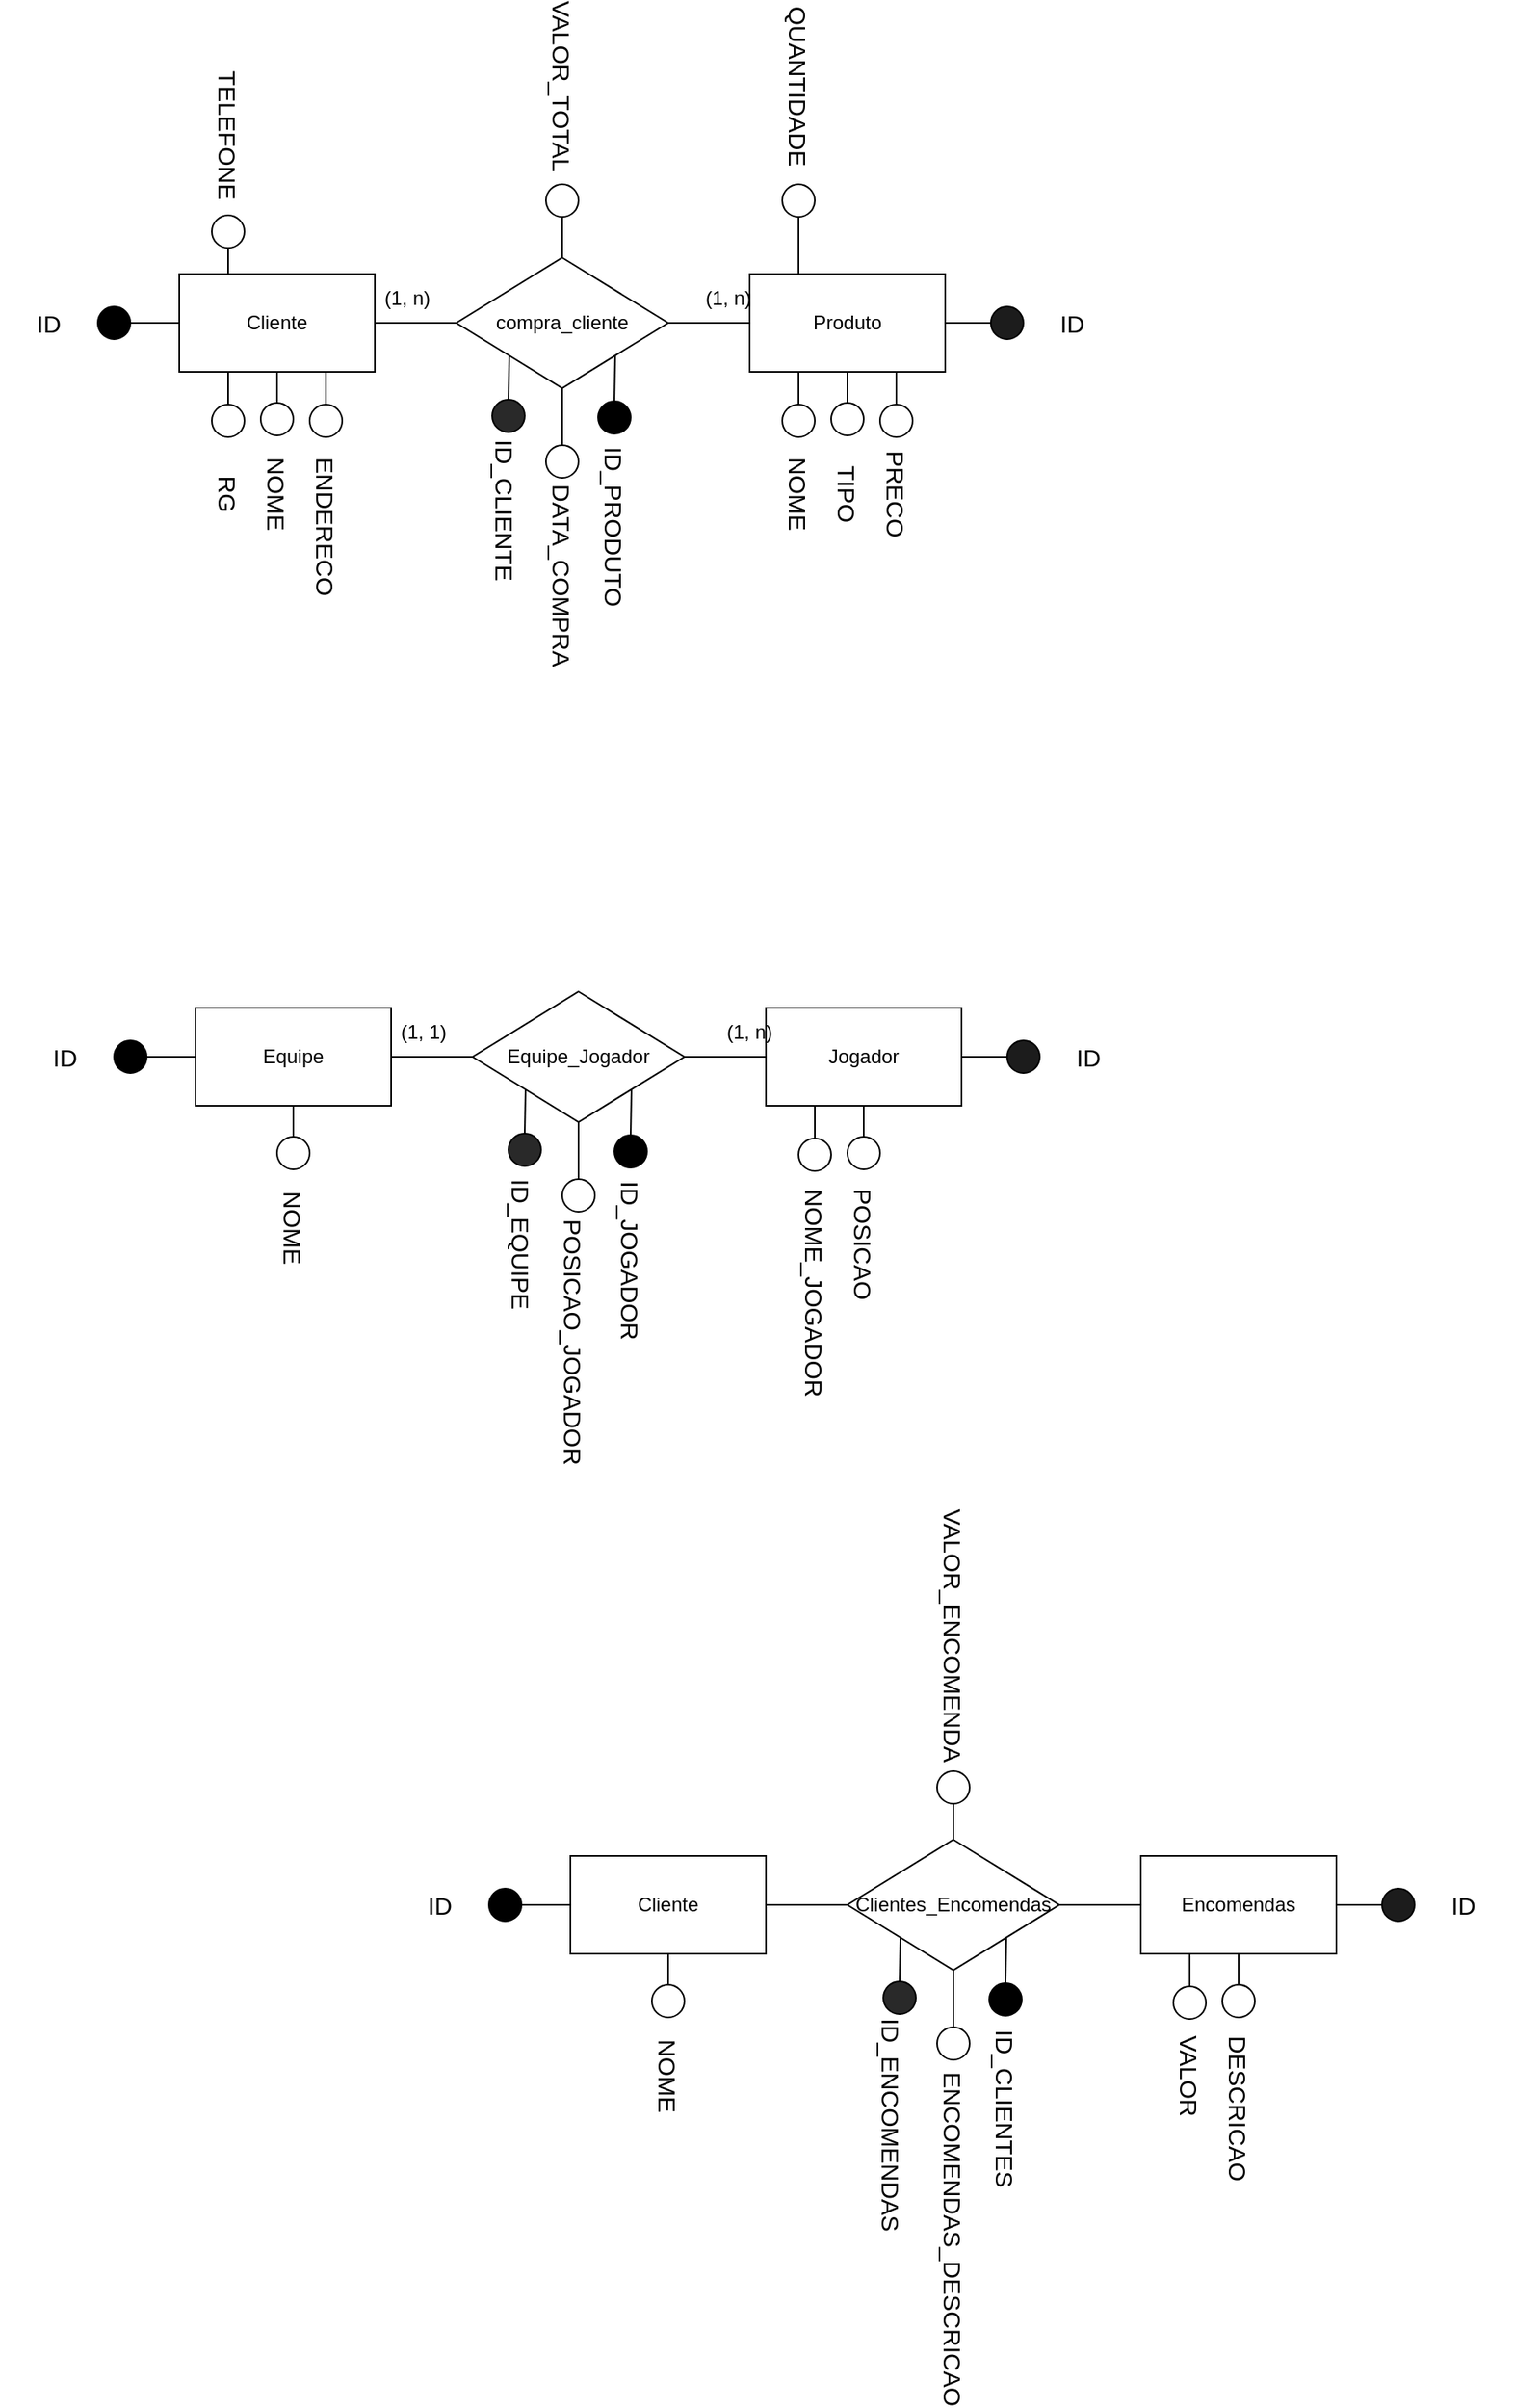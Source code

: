 <mxfile version="21.3.2" type="github">
  <diagram name="Page-1" id="edf60f1a-56cd-e834-aa8a-f176f3a09ee4">
    <mxGraphModel dx="996" dy="573" grid="1" gridSize="10" guides="1" tooltips="1" connect="1" arrows="1" fold="1" page="1" pageScale="1" pageWidth="1100" pageHeight="850" background="none" math="0" shadow="0">
      <root>
        <mxCell id="0" />
        <mxCell id="1" parent="0" />
        <mxCell id="YEpYSSB_-svyk_Qv8R9q-1" value="Cliente" style="rounded=0;whiteSpace=wrap;html=1;" vertex="1" parent="1">
          <mxGeometry x="190" y="300" width="120" height="60" as="geometry" />
        </mxCell>
        <mxCell id="YEpYSSB_-svyk_Qv8R9q-3" value="" style="endArrow=none;html=1;rounded=0;entryX=0.25;entryY=1;entryDx=0;entryDy=0;exitX=0.5;exitY=0;exitDx=0;exitDy=0;" edge="1" parent="1" source="YEpYSSB_-svyk_Qv8R9q-7" target="YEpYSSB_-svyk_Qv8R9q-1">
          <mxGeometry width="50" height="50" relative="1" as="geometry">
            <mxPoint x="220" y="380" as="sourcePoint" />
            <mxPoint x="290" y="430" as="targetPoint" />
          </mxGeometry>
        </mxCell>
        <mxCell id="YEpYSSB_-svyk_Qv8R9q-4" value="" style="endArrow=none;html=1;rounded=0;entryX=0.5;entryY=1;entryDx=0;entryDy=0;exitX=0.5;exitY=0;exitDx=0;exitDy=0;" edge="1" parent="1" source="YEpYSSB_-svyk_Qv8R9q-5" target="YEpYSSB_-svyk_Qv8R9q-1">
          <mxGeometry width="50" height="50" relative="1" as="geometry">
            <mxPoint x="250" y="390" as="sourcePoint" />
            <mxPoint x="330" y="410" as="targetPoint" />
          </mxGeometry>
        </mxCell>
        <mxCell id="YEpYSSB_-svyk_Qv8R9q-5" value="" style="ellipse;whiteSpace=wrap;html=1;aspect=fixed;" vertex="1" parent="1">
          <mxGeometry x="240" y="379" width="20" height="20" as="geometry" />
        </mxCell>
        <mxCell id="YEpYSSB_-svyk_Qv8R9q-7" value="" style="ellipse;whiteSpace=wrap;html=1;aspect=fixed;" vertex="1" parent="1">
          <mxGeometry x="210" y="380" width="20" height="20" as="geometry" />
        </mxCell>
        <mxCell id="YEpYSSB_-svyk_Qv8R9q-8" value="" style="ellipse;whiteSpace=wrap;html=1;aspect=fixed;" vertex="1" parent="1">
          <mxGeometry x="270" y="380" width="20" height="20" as="geometry" />
        </mxCell>
        <mxCell id="YEpYSSB_-svyk_Qv8R9q-11" value="" style="endArrow=none;html=1;rounded=0;exitX=0.5;exitY=0;exitDx=0;exitDy=0;entryX=0.75;entryY=1;entryDx=0;entryDy=0;" edge="1" parent="1" source="YEpYSSB_-svyk_Qv8R9q-8" target="YEpYSSB_-svyk_Qv8R9q-1">
          <mxGeometry width="50" height="50" relative="1" as="geometry">
            <mxPoint x="340" y="440" as="sourcePoint" />
            <mxPoint x="390" y="390" as="targetPoint" />
          </mxGeometry>
        </mxCell>
        <mxCell id="YEpYSSB_-svyk_Qv8R9q-12" value="" style="ellipse;whiteSpace=wrap;html=1;aspect=fixed;fillColor=#000000;" vertex="1" parent="1">
          <mxGeometry x="140" y="320" width="20" height="20" as="geometry" />
        </mxCell>
        <mxCell id="YEpYSSB_-svyk_Qv8R9q-13" value="" style="endArrow=none;html=1;rounded=0;entryX=1;entryY=0.5;entryDx=0;entryDy=0;exitX=0;exitY=0.5;exitDx=0;exitDy=0;" edge="1" parent="1" source="YEpYSSB_-svyk_Qv8R9q-1" target="YEpYSSB_-svyk_Qv8R9q-12">
          <mxGeometry width="50" height="50" relative="1" as="geometry">
            <mxPoint x="110" y="400" as="sourcePoint" />
            <mxPoint x="160" y="350" as="targetPoint" />
          </mxGeometry>
        </mxCell>
        <mxCell id="YEpYSSB_-svyk_Qv8R9q-14" value="compra_cliente" style="rhombus;whiteSpace=wrap;html=1;" vertex="1" parent="1">
          <mxGeometry x="360" y="290" width="130" height="80" as="geometry" />
        </mxCell>
        <mxCell id="YEpYSSB_-svyk_Qv8R9q-15" value="" style="ellipse;whiteSpace=wrap;html=1;aspect=fixed;fillColor=#292929;" vertex="1" parent="1">
          <mxGeometry x="382" y="377" width="20" height="20" as="geometry" />
        </mxCell>
        <mxCell id="YEpYSSB_-svyk_Qv8R9q-16" value="" style="endArrow=none;html=1;rounded=0;entryX=0;entryY=1;entryDx=0;entryDy=0;exitX=0.5;exitY=0;exitDx=0;exitDy=0;" edge="1" parent="1" source="YEpYSSB_-svyk_Qv8R9q-15" target="YEpYSSB_-svyk_Qv8R9q-14">
          <mxGeometry width="50" height="50" relative="1" as="geometry">
            <mxPoint x="330" y="510" as="sourcePoint" />
            <mxPoint x="380" y="460" as="targetPoint" />
          </mxGeometry>
        </mxCell>
        <mxCell id="YEpYSSB_-svyk_Qv8R9q-17" value="" style="ellipse;whiteSpace=wrap;html=1;aspect=fixed;fillColor=#000000;" vertex="1" parent="1">
          <mxGeometry x="447" y="378" width="20" height="20" as="geometry" />
        </mxCell>
        <mxCell id="YEpYSSB_-svyk_Qv8R9q-18" value="" style="endArrow=none;html=1;rounded=0;exitX=0.5;exitY=0;exitDx=0;exitDy=0;entryX=1;entryY=1;entryDx=0;entryDy=0;" edge="1" parent="1" source="YEpYSSB_-svyk_Qv8R9q-17" target="YEpYSSB_-svyk_Qv8R9q-14">
          <mxGeometry width="50" height="50" relative="1" as="geometry">
            <mxPoint x="500" y="400" as="sourcePoint" />
            <mxPoint x="550" y="350" as="targetPoint" />
          </mxGeometry>
        </mxCell>
        <mxCell id="YEpYSSB_-svyk_Qv8R9q-19" value="Produto" style="rounded=0;whiteSpace=wrap;html=1;" vertex="1" parent="1">
          <mxGeometry x="540" y="300" width="120" height="60" as="geometry" />
        </mxCell>
        <mxCell id="YEpYSSB_-svyk_Qv8R9q-20" value="" style="endArrow=none;html=1;rounded=0;entryX=0.25;entryY=1;entryDx=0;entryDy=0;exitX=0.5;exitY=0;exitDx=0;exitDy=0;" edge="1" parent="1" source="YEpYSSB_-svyk_Qv8R9q-23" target="YEpYSSB_-svyk_Qv8R9q-19">
          <mxGeometry width="50" height="50" relative="1" as="geometry">
            <mxPoint x="570" y="380" as="sourcePoint" />
            <mxPoint x="640" y="430" as="targetPoint" />
          </mxGeometry>
        </mxCell>
        <mxCell id="YEpYSSB_-svyk_Qv8R9q-21" value="" style="endArrow=none;html=1;rounded=0;entryX=0.5;entryY=1;entryDx=0;entryDy=0;exitX=0.5;exitY=0;exitDx=0;exitDy=0;" edge="1" parent="1" source="YEpYSSB_-svyk_Qv8R9q-22" target="YEpYSSB_-svyk_Qv8R9q-19">
          <mxGeometry width="50" height="50" relative="1" as="geometry">
            <mxPoint x="600" y="390" as="sourcePoint" />
            <mxPoint x="680" y="410" as="targetPoint" />
          </mxGeometry>
        </mxCell>
        <mxCell id="YEpYSSB_-svyk_Qv8R9q-22" value="" style="ellipse;whiteSpace=wrap;html=1;aspect=fixed;" vertex="1" parent="1">
          <mxGeometry x="590" y="379" width="20" height="20" as="geometry" />
        </mxCell>
        <mxCell id="YEpYSSB_-svyk_Qv8R9q-23" value="" style="ellipse;whiteSpace=wrap;html=1;aspect=fixed;" vertex="1" parent="1">
          <mxGeometry x="560" y="380" width="20" height="20" as="geometry" />
        </mxCell>
        <mxCell id="YEpYSSB_-svyk_Qv8R9q-24" value="" style="ellipse;whiteSpace=wrap;html=1;aspect=fixed;" vertex="1" parent="1">
          <mxGeometry x="620" y="380" width="20" height="20" as="geometry" />
        </mxCell>
        <mxCell id="YEpYSSB_-svyk_Qv8R9q-25" value="" style="endArrow=none;html=1;rounded=0;exitX=0.5;exitY=0;exitDx=0;exitDy=0;entryX=0.75;entryY=1;entryDx=0;entryDy=0;" edge="1" parent="1" source="YEpYSSB_-svyk_Qv8R9q-24" target="YEpYSSB_-svyk_Qv8R9q-19">
          <mxGeometry width="50" height="50" relative="1" as="geometry">
            <mxPoint x="690" y="440" as="sourcePoint" />
            <mxPoint x="740" y="390" as="targetPoint" />
          </mxGeometry>
        </mxCell>
        <mxCell id="YEpYSSB_-svyk_Qv8R9q-26" value="" style="ellipse;whiteSpace=wrap;html=1;aspect=fixed;fillColor=#1C1C1C;" vertex="1" parent="1">
          <mxGeometry x="688" y="320" width="20" height="20" as="geometry" />
        </mxCell>
        <mxCell id="YEpYSSB_-svyk_Qv8R9q-27" value="" style="endArrow=none;html=1;rounded=0;entryX=0;entryY=0.5;entryDx=0;entryDy=0;exitX=1;exitY=0.5;exitDx=0;exitDy=0;" edge="1" parent="1" source="YEpYSSB_-svyk_Qv8R9q-19" target="YEpYSSB_-svyk_Qv8R9q-26">
          <mxGeometry width="50" height="50" relative="1" as="geometry">
            <mxPoint x="660" y="430" as="sourcePoint" />
            <mxPoint x="710" y="380" as="targetPoint" />
          </mxGeometry>
        </mxCell>
        <mxCell id="YEpYSSB_-svyk_Qv8R9q-28" value="" style="endArrow=none;html=1;rounded=0;exitX=1;exitY=0.5;exitDx=0;exitDy=0;entryX=0;entryY=0.5;entryDx=0;entryDy=0;" edge="1" parent="1" source="YEpYSSB_-svyk_Qv8R9q-1" target="YEpYSSB_-svyk_Qv8R9q-14">
          <mxGeometry width="50" height="50" relative="1" as="geometry">
            <mxPoint x="250" y="470" as="sourcePoint" />
            <mxPoint x="300" y="420" as="targetPoint" />
          </mxGeometry>
        </mxCell>
        <mxCell id="YEpYSSB_-svyk_Qv8R9q-29" value="" style="endArrow=none;html=1;rounded=0;exitX=1;exitY=0.5;exitDx=0;exitDy=0;entryX=0;entryY=0.5;entryDx=0;entryDy=0;" edge="1" parent="1" source="YEpYSSB_-svyk_Qv8R9q-14" target="YEpYSSB_-svyk_Qv8R9q-19">
          <mxGeometry width="50" height="50" relative="1" as="geometry">
            <mxPoint x="470" y="500" as="sourcePoint" />
            <mxPoint x="520" y="450" as="targetPoint" />
          </mxGeometry>
        </mxCell>
        <mxCell id="YEpYSSB_-svyk_Qv8R9q-30" value="&lt;font style=&quot;font-size: 15px;&quot;&gt;ID&lt;/font&gt;" style="text;html=1;strokeColor=none;fillColor=none;align=center;verticalAlign=middle;whiteSpace=wrap;rounded=0;" vertex="1" parent="1">
          <mxGeometry x="80" y="315" width="60" height="30" as="geometry" />
        </mxCell>
        <mxCell id="YEpYSSB_-svyk_Qv8R9q-31" value="&lt;font style=&quot;font-size: 15px;&quot;&gt;ID&lt;/font&gt;" style="text;html=1;strokeColor=none;fillColor=none;align=center;verticalAlign=middle;whiteSpace=wrap;rounded=0;" vertex="1" parent="1">
          <mxGeometry x="708" y="315" width="60" height="30" as="geometry" />
        </mxCell>
        <mxCell id="YEpYSSB_-svyk_Qv8R9q-32" value="&lt;span style=&quot;font-size: 15px;&quot;&gt;RG&lt;/span&gt;" style="text;html=1;strokeColor=none;fillColor=none;align=center;verticalAlign=middle;whiteSpace=wrap;rounded=0;rotation=90;" vertex="1" parent="1">
          <mxGeometry x="190" y="420" width="60" height="30" as="geometry" />
        </mxCell>
        <mxCell id="YEpYSSB_-svyk_Qv8R9q-33" value="&lt;span style=&quot;font-size: 15px;&quot;&gt;NOME&lt;/span&gt;" style="text;html=1;strokeColor=none;fillColor=none;align=center;verticalAlign=middle;whiteSpace=wrap;rounded=0;rotation=90;" vertex="1" parent="1">
          <mxGeometry x="220" y="420" width="60" height="30" as="geometry" />
        </mxCell>
        <mxCell id="YEpYSSB_-svyk_Qv8R9q-34" value="&lt;span style=&quot;font-size: 15px;&quot;&gt;ENDERECO&lt;/span&gt;" style="text;html=1;strokeColor=none;fillColor=none;align=center;verticalAlign=middle;whiteSpace=wrap;rounded=0;rotation=90;" vertex="1" parent="1">
          <mxGeometry x="250" y="440" width="60" height="30" as="geometry" />
        </mxCell>
        <mxCell id="YEpYSSB_-svyk_Qv8R9q-35" value="" style="ellipse;whiteSpace=wrap;html=1;aspect=fixed;" vertex="1" parent="1">
          <mxGeometry x="210" y="264" width="20" height="20" as="geometry" />
        </mxCell>
        <mxCell id="YEpYSSB_-svyk_Qv8R9q-36" value="" style="endArrow=none;html=1;rounded=0;entryX=0.5;entryY=1;entryDx=0;entryDy=0;exitX=0.25;exitY=0;exitDx=0;exitDy=0;" edge="1" parent="1" source="YEpYSSB_-svyk_Qv8R9q-1" target="YEpYSSB_-svyk_Qv8R9q-35">
          <mxGeometry width="50" height="50" relative="1" as="geometry">
            <mxPoint x="80" y="270" as="sourcePoint" />
            <mxPoint x="130" y="220" as="targetPoint" />
          </mxGeometry>
        </mxCell>
        <mxCell id="YEpYSSB_-svyk_Qv8R9q-38" value="&lt;span style=&quot;font-size: 15px;&quot;&gt;TELEFONE&lt;/span&gt;" style="text;html=1;strokeColor=none;fillColor=none;align=center;verticalAlign=middle;whiteSpace=wrap;rounded=0;rotation=90;" vertex="1" parent="1">
          <mxGeometry x="190" y="200" width="60" height="30" as="geometry" />
        </mxCell>
        <mxCell id="YEpYSSB_-svyk_Qv8R9q-39" value="" style="ellipse;whiteSpace=wrap;html=1;aspect=fixed;" vertex="1" parent="1">
          <mxGeometry x="415" y="405" width="20" height="20" as="geometry" />
        </mxCell>
        <mxCell id="YEpYSSB_-svyk_Qv8R9q-40" value="" style="endArrow=none;html=1;rounded=0;entryX=0.5;entryY=1;entryDx=0;entryDy=0;exitX=0.5;exitY=0;exitDx=0;exitDy=0;" edge="1" parent="1" source="YEpYSSB_-svyk_Qv8R9q-39" target="YEpYSSB_-svyk_Qv8R9q-14">
          <mxGeometry width="50" height="50" relative="1" as="geometry">
            <mxPoint x="430" y="530" as="sourcePoint" />
            <mxPoint x="480" y="480" as="targetPoint" />
          </mxGeometry>
        </mxCell>
        <mxCell id="YEpYSSB_-svyk_Qv8R9q-41" value="&lt;span style=&quot;font-size: 15px;&quot;&gt;ID_CLIENTE&lt;/span&gt;" style="text;html=1;strokeColor=none;fillColor=none;align=center;verticalAlign=middle;whiteSpace=wrap;rounded=0;rotation=90;" vertex="1" parent="1">
          <mxGeometry x="360" y="430" width="60" height="30" as="geometry" />
        </mxCell>
        <mxCell id="YEpYSSB_-svyk_Qv8R9q-42" value="&lt;span style=&quot;font-size: 15px;&quot;&gt;ID_PRODUTO&lt;/span&gt;" style="text;html=1;strokeColor=none;fillColor=none;align=center;verticalAlign=middle;whiteSpace=wrap;rounded=0;rotation=90;" vertex="1" parent="1">
          <mxGeometry x="427" y="440" width="60" height="30" as="geometry" />
        </mxCell>
        <mxCell id="YEpYSSB_-svyk_Qv8R9q-43" value="&lt;span style=&quot;font-size: 15px;&quot;&gt;DATA_COMPRA&lt;/span&gt;" style="text;html=1;strokeColor=none;fillColor=none;align=center;verticalAlign=middle;whiteSpace=wrap;rounded=0;rotation=90;" vertex="1" parent="1">
          <mxGeometry x="395" y="470" width="60" height="30" as="geometry" />
        </mxCell>
        <mxCell id="YEpYSSB_-svyk_Qv8R9q-44" value="" style="ellipse;whiteSpace=wrap;html=1;aspect=fixed;" vertex="1" parent="1">
          <mxGeometry x="415" y="245" width="20" height="20" as="geometry" />
        </mxCell>
        <mxCell id="YEpYSSB_-svyk_Qv8R9q-45" value="" style="endArrow=none;html=1;rounded=0;entryX=0.5;entryY=1;entryDx=0;entryDy=0;exitX=0.5;exitY=0;exitDx=0;exitDy=0;" edge="1" parent="1" source="YEpYSSB_-svyk_Qv8R9q-14" target="YEpYSSB_-svyk_Qv8R9q-44">
          <mxGeometry width="50" height="50" relative="1" as="geometry">
            <mxPoint x="390" y="140" as="sourcePoint" />
            <mxPoint x="440" y="90" as="targetPoint" />
          </mxGeometry>
        </mxCell>
        <mxCell id="YEpYSSB_-svyk_Qv8R9q-46" value="&lt;span style=&quot;font-size: 15px;&quot;&gt;VALOR_TOTAL&lt;/span&gt;" style="text;html=1;strokeColor=none;fillColor=none;align=center;verticalAlign=middle;whiteSpace=wrap;rounded=0;rotation=90;" vertex="1" parent="1">
          <mxGeometry x="395" y="170" width="60" height="30" as="geometry" />
        </mxCell>
        <mxCell id="YEpYSSB_-svyk_Qv8R9q-47" value="&lt;span style=&quot;font-size: 15px;&quot;&gt;NOME&lt;/span&gt;" style="text;html=1;strokeColor=none;fillColor=none;align=center;verticalAlign=middle;whiteSpace=wrap;rounded=0;rotation=90;" vertex="1" parent="1">
          <mxGeometry x="540" y="420" width="60" height="30" as="geometry" />
        </mxCell>
        <mxCell id="YEpYSSB_-svyk_Qv8R9q-48" value="&lt;span style=&quot;font-size: 15px;&quot;&gt;TIPO&lt;/span&gt;" style="text;html=1;strokeColor=none;fillColor=none;align=center;verticalAlign=middle;whiteSpace=wrap;rounded=0;rotation=90;" vertex="1" parent="1">
          <mxGeometry x="570" y="420" width="60" height="30" as="geometry" />
        </mxCell>
        <mxCell id="YEpYSSB_-svyk_Qv8R9q-49" value="&lt;span style=&quot;font-size: 15px;&quot;&gt;PRECO&lt;/span&gt;" style="text;html=1;strokeColor=none;fillColor=none;align=center;verticalAlign=middle;whiteSpace=wrap;rounded=0;rotation=90;" vertex="1" parent="1">
          <mxGeometry x="600" y="420" width="60" height="30" as="geometry" />
        </mxCell>
        <mxCell id="YEpYSSB_-svyk_Qv8R9q-50" value="" style="ellipse;whiteSpace=wrap;html=1;aspect=fixed;" vertex="1" parent="1">
          <mxGeometry x="560" y="245" width="20" height="20" as="geometry" />
        </mxCell>
        <mxCell id="YEpYSSB_-svyk_Qv8R9q-51" value="&lt;span style=&quot;font-size: 15px;&quot;&gt;QUANTIDADE&lt;/span&gt;" style="text;html=1;strokeColor=none;fillColor=none;align=center;verticalAlign=middle;whiteSpace=wrap;rounded=0;rotation=90;" vertex="1" parent="1">
          <mxGeometry x="540" y="170" width="60" height="30" as="geometry" />
        </mxCell>
        <mxCell id="YEpYSSB_-svyk_Qv8R9q-52" value="" style="endArrow=none;html=1;rounded=0;entryX=0.5;entryY=1;entryDx=0;entryDy=0;exitX=0.25;exitY=0;exitDx=0;exitDy=0;" edge="1" parent="1" source="YEpYSSB_-svyk_Qv8R9q-19" target="YEpYSSB_-svyk_Qv8R9q-50">
          <mxGeometry width="50" height="50" relative="1" as="geometry">
            <mxPoint x="620" y="290" as="sourcePoint" />
            <mxPoint x="670" y="240" as="targetPoint" />
          </mxGeometry>
        </mxCell>
        <mxCell id="YEpYSSB_-svyk_Qv8R9q-53" value="Equipe" style="rounded=0;whiteSpace=wrap;html=1;" vertex="1" parent="1">
          <mxGeometry x="200" y="750" width="120" height="60" as="geometry" />
        </mxCell>
        <mxCell id="YEpYSSB_-svyk_Qv8R9q-55" value="" style="endArrow=none;html=1;rounded=0;entryX=0.5;entryY=1;entryDx=0;entryDy=0;exitX=0.5;exitY=0;exitDx=0;exitDy=0;" edge="1" parent="1" source="YEpYSSB_-svyk_Qv8R9q-56" target="YEpYSSB_-svyk_Qv8R9q-53">
          <mxGeometry width="50" height="50" relative="1" as="geometry">
            <mxPoint x="260" y="840" as="sourcePoint" />
            <mxPoint x="340" y="860" as="targetPoint" />
          </mxGeometry>
        </mxCell>
        <mxCell id="YEpYSSB_-svyk_Qv8R9q-56" value="" style="ellipse;whiteSpace=wrap;html=1;aspect=fixed;" vertex="1" parent="1">
          <mxGeometry x="250" y="829" width="20" height="20" as="geometry" />
        </mxCell>
        <mxCell id="YEpYSSB_-svyk_Qv8R9q-60" value="" style="ellipse;whiteSpace=wrap;html=1;aspect=fixed;fillColor=#000000;" vertex="1" parent="1">
          <mxGeometry x="150" y="770" width="20" height="20" as="geometry" />
        </mxCell>
        <mxCell id="YEpYSSB_-svyk_Qv8R9q-61" value="" style="endArrow=none;html=1;rounded=0;entryX=1;entryY=0.5;entryDx=0;entryDy=0;exitX=0;exitY=0.5;exitDx=0;exitDy=0;" edge="1" parent="1" source="YEpYSSB_-svyk_Qv8R9q-53" target="YEpYSSB_-svyk_Qv8R9q-60">
          <mxGeometry width="50" height="50" relative="1" as="geometry">
            <mxPoint x="120" y="850" as="sourcePoint" />
            <mxPoint x="170" y="800" as="targetPoint" />
          </mxGeometry>
        </mxCell>
        <mxCell id="YEpYSSB_-svyk_Qv8R9q-62" value="Equipe_Jogador" style="rhombus;whiteSpace=wrap;html=1;" vertex="1" parent="1">
          <mxGeometry x="370" y="740" width="130" height="80" as="geometry" />
        </mxCell>
        <mxCell id="YEpYSSB_-svyk_Qv8R9q-63" value="" style="ellipse;whiteSpace=wrap;html=1;aspect=fixed;fillColor=#292929;" vertex="1" parent="1">
          <mxGeometry x="392" y="827" width="20" height="20" as="geometry" />
        </mxCell>
        <mxCell id="YEpYSSB_-svyk_Qv8R9q-64" value="" style="endArrow=none;html=1;rounded=0;entryX=0;entryY=1;entryDx=0;entryDy=0;exitX=0.5;exitY=0;exitDx=0;exitDy=0;" edge="1" parent="1" source="YEpYSSB_-svyk_Qv8R9q-63" target="YEpYSSB_-svyk_Qv8R9q-62">
          <mxGeometry width="50" height="50" relative="1" as="geometry">
            <mxPoint x="340" y="960" as="sourcePoint" />
            <mxPoint x="390" y="910" as="targetPoint" />
          </mxGeometry>
        </mxCell>
        <mxCell id="YEpYSSB_-svyk_Qv8R9q-65" value="" style="ellipse;whiteSpace=wrap;html=1;aspect=fixed;fillColor=#000000;" vertex="1" parent="1">
          <mxGeometry x="457" y="828" width="20" height="20" as="geometry" />
        </mxCell>
        <mxCell id="YEpYSSB_-svyk_Qv8R9q-66" value="" style="endArrow=none;html=1;rounded=0;exitX=0.5;exitY=0;exitDx=0;exitDy=0;entryX=1;entryY=1;entryDx=0;entryDy=0;" edge="1" parent="1" source="YEpYSSB_-svyk_Qv8R9q-65" target="YEpYSSB_-svyk_Qv8R9q-62">
          <mxGeometry width="50" height="50" relative="1" as="geometry">
            <mxPoint x="510" y="850" as="sourcePoint" />
            <mxPoint x="560" y="800" as="targetPoint" />
          </mxGeometry>
        </mxCell>
        <mxCell id="YEpYSSB_-svyk_Qv8R9q-67" value="Jogador" style="rounded=0;whiteSpace=wrap;html=1;" vertex="1" parent="1">
          <mxGeometry x="550" y="750" width="120" height="60" as="geometry" />
        </mxCell>
        <mxCell id="YEpYSSB_-svyk_Qv8R9q-68" value="" style="endArrow=none;html=1;rounded=0;entryX=0.25;entryY=1;entryDx=0;entryDy=0;exitX=0.5;exitY=0;exitDx=0;exitDy=0;" edge="1" parent="1" source="YEpYSSB_-svyk_Qv8R9q-71" target="YEpYSSB_-svyk_Qv8R9q-67">
          <mxGeometry width="50" height="50" relative="1" as="geometry">
            <mxPoint x="580" y="830" as="sourcePoint" />
            <mxPoint x="650" y="880" as="targetPoint" />
          </mxGeometry>
        </mxCell>
        <mxCell id="YEpYSSB_-svyk_Qv8R9q-69" value="" style="endArrow=none;html=1;rounded=0;entryX=0.5;entryY=1;entryDx=0;entryDy=0;exitX=0.5;exitY=0;exitDx=0;exitDy=0;" edge="1" parent="1" source="YEpYSSB_-svyk_Qv8R9q-70" target="YEpYSSB_-svyk_Qv8R9q-67">
          <mxGeometry width="50" height="50" relative="1" as="geometry">
            <mxPoint x="610" y="840" as="sourcePoint" />
            <mxPoint x="690" y="860" as="targetPoint" />
          </mxGeometry>
        </mxCell>
        <mxCell id="YEpYSSB_-svyk_Qv8R9q-70" value="" style="ellipse;whiteSpace=wrap;html=1;aspect=fixed;" vertex="1" parent="1">
          <mxGeometry x="600" y="829" width="20" height="20" as="geometry" />
        </mxCell>
        <mxCell id="YEpYSSB_-svyk_Qv8R9q-71" value="" style="ellipse;whiteSpace=wrap;html=1;aspect=fixed;" vertex="1" parent="1">
          <mxGeometry x="570" y="830" width="20" height="20" as="geometry" />
        </mxCell>
        <mxCell id="YEpYSSB_-svyk_Qv8R9q-74" value="" style="ellipse;whiteSpace=wrap;html=1;aspect=fixed;fillColor=#1C1C1C;" vertex="1" parent="1">
          <mxGeometry x="698" y="770" width="20" height="20" as="geometry" />
        </mxCell>
        <mxCell id="YEpYSSB_-svyk_Qv8R9q-75" value="" style="endArrow=none;html=1;rounded=0;entryX=0;entryY=0.5;entryDx=0;entryDy=0;exitX=1;exitY=0.5;exitDx=0;exitDy=0;" edge="1" parent="1" source="YEpYSSB_-svyk_Qv8R9q-67" target="YEpYSSB_-svyk_Qv8R9q-74">
          <mxGeometry width="50" height="50" relative="1" as="geometry">
            <mxPoint x="670" y="880" as="sourcePoint" />
            <mxPoint x="720" y="830" as="targetPoint" />
          </mxGeometry>
        </mxCell>
        <mxCell id="YEpYSSB_-svyk_Qv8R9q-76" value="" style="endArrow=none;html=1;rounded=0;exitX=1;exitY=0.5;exitDx=0;exitDy=0;entryX=0;entryY=0.5;entryDx=0;entryDy=0;" edge="1" parent="1" source="YEpYSSB_-svyk_Qv8R9q-53" target="YEpYSSB_-svyk_Qv8R9q-62">
          <mxGeometry width="50" height="50" relative="1" as="geometry">
            <mxPoint x="260" y="920" as="sourcePoint" />
            <mxPoint x="310" y="870" as="targetPoint" />
          </mxGeometry>
        </mxCell>
        <mxCell id="YEpYSSB_-svyk_Qv8R9q-77" value="" style="endArrow=none;html=1;rounded=0;exitX=1;exitY=0.5;exitDx=0;exitDy=0;entryX=0;entryY=0.5;entryDx=0;entryDy=0;" edge="1" parent="1" source="YEpYSSB_-svyk_Qv8R9q-62" target="YEpYSSB_-svyk_Qv8R9q-67">
          <mxGeometry width="50" height="50" relative="1" as="geometry">
            <mxPoint x="480" y="950" as="sourcePoint" />
            <mxPoint x="530" y="900" as="targetPoint" />
          </mxGeometry>
        </mxCell>
        <mxCell id="YEpYSSB_-svyk_Qv8R9q-78" value="&lt;font style=&quot;font-size: 15px;&quot;&gt;ID&lt;/font&gt;" style="text;html=1;strokeColor=none;fillColor=none;align=center;verticalAlign=middle;whiteSpace=wrap;rounded=0;" vertex="1" parent="1">
          <mxGeometry x="90" y="765" width="60" height="30" as="geometry" />
        </mxCell>
        <mxCell id="YEpYSSB_-svyk_Qv8R9q-79" value="&lt;font style=&quot;font-size: 15px;&quot;&gt;ID&lt;/font&gt;" style="text;html=1;strokeColor=none;fillColor=none;align=center;verticalAlign=middle;whiteSpace=wrap;rounded=0;" vertex="1" parent="1">
          <mxGeometry x="718" y="765" width="60" height="30" as="geometry" />
        </mxCell>
        <mxCell id="YEpYSSB_-svyk_Qv8R9q-81" value="&lt;span style=&quot;font-size: 15px;&quot;&gt;NOME&lt;/span&gt;" style="text;html=1;strokeColor=none;fillColor=none;align=center;verticalAlign=middle;whiteSpace=wrap;rounded=0;rotation=90;" vertex="1" parent="1">
          <mxGeometry x="230" y="870" width="60" height="30" as="geometry" />
        </mxCell>
        <mxCell id="YEpYSSB_-svyk_Qv8R9q-86" value="" style="ellipse;whiteSpace=wrap;html=1;aspect=fixed;" vertex="1" parent="1">
          <mxGeometry x="425" y="855" width="20" height="20" as="geometry" />
        </mxCell>
        <mxCell id="YEpYSSB_-svyk_Qv8R9q-87" value="" style="endArrow=none;html=1;rounded=0;entryX=0.5;entryY=1;entryDx=0;entryDy=0;exitX=0.5;exitY=0;exitDx=0;exitDy=0;" edge="1" parent="1" source="YEpYSSB_-svyk_Qv8R9q-86" target="YEpYSSB_-svyk_Qv8R9q-62">
          <mxGeometry width="50" height="50" relative="1" as="geometry">
            <mxPoint x="440" y="980" as="sourcePoint" />
            <mxPoint x="490" y="930" as="targetPoint" />
          </mxGeometry>
        </mxCell>
        <mxCell id="YEpYSSB_-svyk_Qv8R9q-88" value="&lt;span style=&quot;font-size: 15px;&quot;&gt;ID_EQUIPE&lt;/span&gt;" style="text;html=1;strokeColor=none;fillColor=none;align=center;verticalAlign=middle;whiteSpace=wrap;rounded=0;rotation=90;" vertex="1" parent="1">
          <mxGeometry x="370" y="880" width="60" height="30" as="geometry" />
        </mxCell>
        <mxCell id="YEpYSSB_-svyk_Qv8R9q-89" value="&lt;span style=&quot;font-size: 15px;&quot;&gt;ID_JOGADOR&lt;/span&gt;" style="text;html=1;strokeColor=none;fillColor=none;align=center;verticalAlign=middle;whiteSpace=wrap;rounded=0;rotation=90;" vertex="1" parent="1">
          <mxGeometry x="437" y="890" width="60" height="30" as="geometry" />
        </mxCell>
        <mxCell id="YEpYSSB_-svyk_Qv8R9q-90" value="&lt;span style=&quot;font-size: 15px;&quot;&gt;POSICAO_JOGADOR&lt;/span&gt;" style="text;html=1;strokeColor=none;fillColor=none;align=center;verticalAlign=middle;whiteSpace=wrap;rounded=0;rotation=90;" vertex="1" parent="1">
          <mxGeometry x="402" y="940" width="60" height="30" as="geometry" />
        </mxCell>
        <mxCell id="YEpYSSB_-svyk_Qv8R9q-94" value="&lt;span style=&quot;font-size: 15px;&quot;&gt;NOME_JOGADOR&lt;/span&gt;" style="text;html=1;strokeColor=none;fillColor=none;align=center;verticalAlign=middle;whiteSpace=wrap;rounded=0;rotation=90;" vertex="1" parent="1">
          <mxGeometry x="550" y="910" width="60" height="30" as="geometry" />
        </mxCell>
        <mxCell id="YEpYSSB_-svyk_Qv8R9q-95" value="&lt;span style=&quot;font-size: 15px;&quot;&gt;POSICAO&lt;/span&gt;" style="text;html=1;strokeColor=none;fillColor=none;align=center;verticalAlign=middle;whiteSpace=wrap;rounded=0;rotation=90;" vertex="1" parent="1">
          <mxGeometry x="580" y="880" width="60" height="30" as="geometry" />
        </mxCell>
        <mxCell id="YEpYSSB_-svyk_Qv8R9q-101" value="Cliente" style="rounded=0;whiteSpace=wrap;html=1;" vertex="1" parent="1">
          <mxGeometry x="430" y="1270" width="120" height="60" as="geometry" />
        </mxCell>
        <mxCell id="YEpYSSB_-svyk_Qv8R9q-102" value="" style="endArrow=none;html=1;rounded=0;entryX=0.5;entryY=1;entryDx=0;entryDy=0;exitX=0.5;exitY=0;exitDx=0;exitDy=0;" edge="1" parent="1" source="YEpYSSB_-svyk_Qv8R9q-103" target="YEpYSSB_-svyk_Qv8R9q-101">
          <mxGeometry width="50" height="50" relative="1" as="geometry">
            <mxPoint x="490" y="1360" as="sourcePoint" />
            <mxPoint x="570" y="1380" as="targetPoint" />
          </mxGeometry>
        </mxCell>
        <mxCell id="YEpYSSB_-svyk_Qv8R9q-103" value="" style="ellipse;whiteSpace=wrap;html=1;aspect=fixed;" vertex="1" parent="1">
          <mxGeometry x="480" y="1349" width="20" height="20" as="geometry" />
        </mxCell>
        <mxCell id="YEpYSSB_-svyk_Qv8R9q-104" value="" style="ellipse;whiteSpace=wrap;html=1;aspect=fixed;fillColor=#000000;" vertex="1" parent="1">
          <mxGeometry x="380" y="1290" width="20" height="20" as="geometry" />
        </mxCell>
        <mxCell id="YEpYSSB_-svyk_Qv8R9q-105" value="" style="endArrow=none;html=1;rounded=0;entryX=1;entryY=0.5;entryDx=0;entryDy=0;exitX=0;exitY=0.5;exitDx=0;exitDy=0;" edge="1" parent="1" source="YEpYSSB_-svyk_Qv8R9q-101" target="YEpYSSB_-svyk_Qv8R9q-104">
          <mxGeometry width="50" height="50" relative="1" as="geometry">
            <mxPoint x="350" y="1370" as="sourcePoint" />
            <mxPoint x="400" y="1320" as="targetPoint" />
          </mxGeometry>
        </mxCell>
        <mxCell id="YEpYSSB_-svyk_Qv8R9q-106" value="Clientes_Encomendas" style="rhombus;whiteSpace=wrap;html=1;" vertex="1" parent="1">
          <mxGeometry x="600" y="1260" width="130" height="80" as="geometry" />
        </mxCell>
        <mxCell id="YEpYSSB_-svyk_Qv8R9q-107" value="" style="ellipse;whiteSpace=wrap;html=1;aspect=fixed;fillColor=#292929;" vertex="1" parent="1">
          <mxGeometry x="622" y="1347" width="20" height="20" as="geometry" />
        </mxCell>
        <mxCell id="YEpYSSB_-svyk_Qv8R9q-108" value="" style="endArrow=none;html=1;rounded=0;entryX=0;entryY=1;entryDx=0;entryDy=0;exitX=0.5;exitY=0;exitDx=0;exitDy=0;" edge="1" parent="1" source="YEpYSSB_-svyk_Qv8R9q-107" target="YEpYSSB_-svyk_Qv8R9q-106">
          <mxGeometry width="50" height="50" relative="1" as="geometry">
            <mxPoint x="570" y="1480" as="sourcePoint" />
            <mxPoint x="620" y="1430" as="targetPoint" />
          </mxGeometry>
        </mxCell>
        <mxCell id="YEpYSSB_-svyk_Qv8R9q-109" value="" style="ellipse;whiteSpace=wrap;html=1;aspect=fixed;fillColor=#000000;" vertex="1" parent="1">
          <mxGeometry x="687" y="1348" width="20" height="20" as="geometry" />
        </mxCell>
        <mxCell id="YEpYSSB_-svyk_Qv8R9q-110" value="" style="endArrow=none;html=1;rounded=0;exitX=0.5;exitY=0;exitDx=0;exitDy=0;entryX=1;entryY=1;entryDx=0;entryDy=0;" edge="1" parent="1" source="YEpYSSB_-svyk_Qv8R9q-109" target="YEpYSSB_-svyk_Qv8R9q-106">
          <mxGeometry width="50" height="50" relative="1" as="geometry">
            <mxPoint x="740" y="1370" as="sourcePoint" />
            <mxPoint x="790" y="1320" as="targetPoint" />
          </mxGeometry>
        </mxCell>
        <mxCell id="YEpYSSB_-svyk_Qv8R9q-111" value="Encomendas" style="rounded=0;whiteSpace=wrap;html=1;" vertex="1" parent="1">
          <mxGeometry x="780" y="1270" width="120" height="60" as="geometry" />
        </mxCell>
        <mxCell id="YEpYSSB_-svyk_Qv8R9q-112" value="" style="endArrow=none;html=1;rounded=0;entryX=0.25;entryY=1;entryDx=0;entryDy=0;exitX=0.5;exitY=0;exitDx=0;exitDy=0;" edge="1" parent="1" source="YEpYSSB_-svyk_Qv8R9q-115" target="YEpYSSB_-svyk_Qv8R9q-111">
          <mxGeometry width="50" height="50" relative="1" as="geometry">
            <mxPoint x="810" y="1350" as="sourcePoint" />
            <mxPoint x="880" y="1400" as="targetPoint" />
          </mxGeometry>
        </mxCell>
        <mxCell id="YEpYSSB_-svyk_Qv8R9q-113" value="" style="endArrow=none;html=1;rounded=0;entryX=0.5;entryY=1;entryDx=0;entryDy=0;exitX=0.5;exitY=0;exitDx=0;exitDy=0;" edge="1" parent="1" source="YEpYSSB_-svyk_Qv8R9q-114" target="YEpYSSB_-svyk_Qv8R9q-111">
          <mxGeometry width="50" height="50" relative="1" as="geometry">
            <mxPoint x="840" y="1360" as="sourcePoint" />
            <mxPoint x="920" y="1380" as="targetPoint" />
          </mxGeometry>
        </mxCell>
        <mxCell id="YEpYSSB_-svyk_Qv8R9q-114" value="" style="ellipse;whiteSpace=wrap;html=1;aspect=fixed;" vertex="1" parent="1">
          <mxGeometry x="830" y="1349" width="20" height="20" as="geometry" />
        </mxCell>
        <mxCell id="YEpYSSB_-svyk_Qv8R9q-115" value="" style="ellipse;whiteSpace=wrap;html=1;aspect=fixed;" vertex="1" parent="1">
          <mxGeometry x="800" y="1350" width="20" height="20" as="geometry" />
        </mxCell>
        <mxCell id="YEpYSSB_-svyk_Qv8R9q-116" value="" style="ellipse;whiteSpace=wrap;html=1;aspect=fixed;fillColor=#1C1C1C;" vertex="1" parent="1">
          <mxGeometry x="928" y="1290" width="20" height="20" as="geometry" />
        </mxCell>
        <mxCell id="YEpYSSB_-svyk_Qv8R9q-117" value="" style="endArrow=none;html=1;rounded=0;entryX=0;entryY=0.5;entryDx=0;entryDy=0;exitX=1;exitY=0.5;exitDx=0;exitDy=0;" edge="1" parent="1" source="YEpYSSB_-svyk_Qv8R9q-111" target="YEpYSSB_-svyk_Qv8R9q-116">
          <mxGeometry width="50" height="50" relative="1" as="geometry">
            <mxPoint x="900" y="1400" as="sourcePoint" />
            <mxPoint x="950" y="1350" as="targetPoint" />
          </mxGeometry>
        </mxCell>
        <mxCell id="YEpYSSB_-svyk_Qv8R9q-118" value="" style="endArrow=none;html=1;rounded=0;exitX=1;exitY=0.5;exitDx=0;exitDy=0;entryX=0;entryY=0.5;entryDx=0;entryDy=0;" edge="1" parent="1" source="YEpYSSB_-svyk_Qv8R9q-101" target="YEpYSSB_-svyk_Qv8R9q-106">
          <mxGeometry width="50" height="50" relative="1" as="geometry">
            <mxPoint x="490" y="1440" as="sourcePoint" />
            <mxPoint x="540" y="1390" as="targetPoint" />
          </mxGeometry>
        </mxCell>
        <mxCell id="YEpYSSB_-svyk_Qv8R9q-119" value="" style="endArrow=none;html=1;rounded=0;exitX=1;exitY=0.5;exitDx=0;exitDy=0;entryX=0;entryY=0.5;entryDx=0;entryDy=0;" edge="1" parent="1" source="YEpYSSB_-svyk_Qv8R9q-106" target="YEpYSSB_-svyk_Qv8R9q-111">
          <mxGeometry width="50" height="50" relative="1" as="geometry">
            <mxPoint x="710" y="1470" as="sourcePoint" />
            <mxPoint x="760" y="1420" as="targetPoint" />
          </mxGeometry>
        </mxCell>
        <mxCell id="YEpYSSB_-svyk_Qv8R9q-120" value="&lt;font style=&quot;font-size: 15px;&quot;&gt;ID&lt;/font&gt;" style="text;html=1;strokeColor=none;fillColor=none;align=center;verticalAlign=middle;whiteSpace=wrap;rounded=0;" vertex="1" parent="1">
          <mxGeometry x="320" y="1285" width="60" height="30" as="geometry" />
        </mxCell>
        <mxCell id="YEpYSSB_-svyk_Qv8R9q-121" value="&lt;font style=&quot;font-size: 15px;&quot;&gt;ID&lt;/font&gt;" style="text;html=1;strokeColor=none;fillColor=none;align=center;verticalAlign=middle;whiteSpace=wrap;rounded=0;" vertex="1" parent="1">
          <mxGeometry x="948" y="1285" width="60" height="30" as="geometry" />
        </mxCell>
        <mxCell id="YEpYSSB_-svyk_Qv8R9q-122" value="&lt;span style=&quot;font-size: 15px;&quot;&gt;NOME&lt;/span&gt;" style="text;html=1;strokeColor=none;fillColor=none;align=center;verticalAlign=middle;whiteSpace=wrap;rounded=0;rotation=90;" vertex="1" parent="1">
          <mxGeometry x="460" y="1390" width="60" height="30" as="geometry" />
        </mxCell>
        <mxCell id="YEpYSSB_-svyk_Qv8R9q-123" value="" style="ellipse;whiteSpace=wrap;html=1;aspect=fixed;" vertex="1" parent="1">
          <mxGeometry x="655" y="1375" width="20" height="20" as="geometry" />
        </mxCell>
        <mxCell id="YEpYSSB_-svyk_Qv8R9q-124" value="" style="endArrow=none;html=1;rounded=0;entryX=0.5;entryY=1;entryDx=0;entryDy=0;exitX=0.5;exitY=0;exitDx=0;exitDy=0;" edge="1" parent="1" source="YEpYSSB_-svyk_Qv8R9q-123" target="YEpYSSB_-svyk_Qv8R9q-106">
          <mxGeometry width="50" height="50" relative="1" as="geometry">
            <mxPoint x="670" y="1500" as="sourcePoint" />
            <mxPoint x="720" y="1450" as="targetPoint" />
          </mxGeometry>
        </mxCell>
        <mxCell id="YEpYSSB_-svyk_Qv8R9q-125" value="&lt;span style=&quot;font-size: 15px;&quot;&gt;ID_ENCOMENDAS&lt;/span&gt;" style="text;html=1;strokeColor=none;fillColor=none;align=center;verticalAlign=middle;whiteSpace=wrap;rounded=0;rotation=90;" vertex="1" parent="1">
          <mxGeometry x="597" y="1420" width="60" height="30" as="geometry" />
        </mxCell>
        <mxCell id="YEpYSSB_-svyk_Qv8R9q-126" value="&lt;span style=&quot;font-size: 15px;&quot;&gt;ID_CLIENTES&lt;/span&gt;" style="text;html=1;strokeColor=none;fillColor=none;align=center;verticalAlign=middle;whiteSpace=wrap;rounded=0;rotation=90;" vertex="1" parent="1">
          <mxGeometry x="667" y="1410" width="60" height="30" as="geometry" />
        </mxCell>
        <mxCell id="YEpYSSB_-svyk_Qv8R9q-127" value="&lt;span style=&quot;font-size: 15px;&quot;&gt;ENCOMENDAS_DESCRICAO&lt;/span&gt;" style="text;html=1;strokeColor=none;fillColor=none;align=center;verticalAlign=middle;whiteSpace=wrap;rounded=0;rotation=90;" vertex="1" parent="1">
          <mxGeometry x="640" y="1490" width="50" height="30" as="geometry" />
        </mxCell>
        <mxCell id="YEpYSSB_-svyk_Qv8R9q-128" value="&lt;span style=&quot;font-size: 15px;&quot;&gt;VALOR&lt;/span&gt;" style="text;html=1;strokeColor=none;fillColor=none;align=center;verticalAlign=middle;whiteSpace=wrap;rounded=0;rotation=90;" vertex="1" parent="1">
          <mxGeometry x="780" y="1390" width="60" height="30" as="geometry" />
        </mxCell>
        <mxCell id="YEpYSSB_-svyk_Qv8R9q-129" value="&lt;span style=&quot;font-size: 15px;&quot;&gt;DESCRICAO&lt;/span&gt;" style="text;html=1;strokeColor=none;fillColor=none;align=center;verticalAlign=middle;whiteSpace=wrap;rounded=0;rotation=90;" vertex="1" parent="1">
          <mxGeometry x="810" y="1410" width="60" height="30" as="geometry" />
        </mxCell>
        <mxCell id="YEpYSSB_-svyk_Qv8R9q-134" value="" style="ellipse;whiteSpace=wrap;html=1;aspect=fixed;" vertex="1" parent="1">
          <mxGeometry x="655" y="1218" width="20" height="20" as="geometry" />
        </mxCell>
        <mxCell id="YEpYSSB_-svyk_Qv8R9q-135" value="" style="endArrow=none;html=1;rounded=0;entryX=0.5;entryY=1;entryDx=0;entryDy=0;exitX=0.5;exitY=0;exitDx=0;exitDy=0;" edge="1" parent="1" source="YEpYSSB_-svyk_Qv8R9q-106" target="YEpYSSB_-svyk_Qv8R9q-134">
          <mxGeometry width="50" height="50" relative="1" as="geometry">
            <mxPoint x="510" y="1260" as="sourcePoint" />
            <mxPoint x="560" y="1210" as="targetPoint" />
          </mxGeometry>
        </mxCell>
        <mxCell id="YEpYSSB_-svyk_Qv8R9q-136" value="&lt;span style=&quot;font-size: 15px;&quot;&gt;VALOR_ENCOMENDA&lt;/span&gt;" style="text;html=1;strokeColor=none;fillColor=none;align=center;verticalAlign=middle;whiteSpace=wrap;rounded=0;rotation=90;" vertex="1" parent="1">
          <mxGeometry x="635" y="1120" width="60" height="30" as="geometry" />
        </mxCell>
        <mxCell id="YEpYSSB_-svyk_Qv8R9q-139" value="(1, n)" style="text;html=1;strokeColor=none;fillColor=none;align=center;verticalAlign=middle;whiteSpace=wrap;rounded=0;" vertex="1" parent="1">
          <mxGeometry x="300" y="300" width="60" height="30" as="geometry" />
        </mxCell>
        <mxCell id="YEpYSSB_-svyk_Qv8R9q-140" value="(1, n)" style="text;html=1;strokeColor=none;fillColor=none;align=center;verticalAlign=middle;whiteSpace=wrap;rounded=0;" vertex="1" parent="1">
          <mxGeometry x="497" y="300" width="60" height="30" as="geometry" />
        </mxCell>
        <mxCell id="YEpYSSB_-svyk_Qv8R9q-141" value="(1, n)" style="text;html=1;strokeColor=none;fillColor=none;align=center;verticalAlign=middle;whiteSpace=wrap;rounded=0;" vertex="1" parent="1">
          <mxGeometry x="510" y="750" width="60" height="30" as="geometry" />
        </mxCell>
        <mxCell id="YEpYSSB_-svyk_Qv8R9q-142" value="(1, 1)" style="text;html=1;strokeColor=none;fillColor=none;align=center;verticalAlign=middle;whiteSpace=wrap;rounded=0;" vertex="1" parent="1">
          <mxGeometry x="310" y="750" width="60" height="30" as="geometry" />
        </mxCell>
      </root>
    </mxGraphModel>
  </diagram>
</mxfile>
